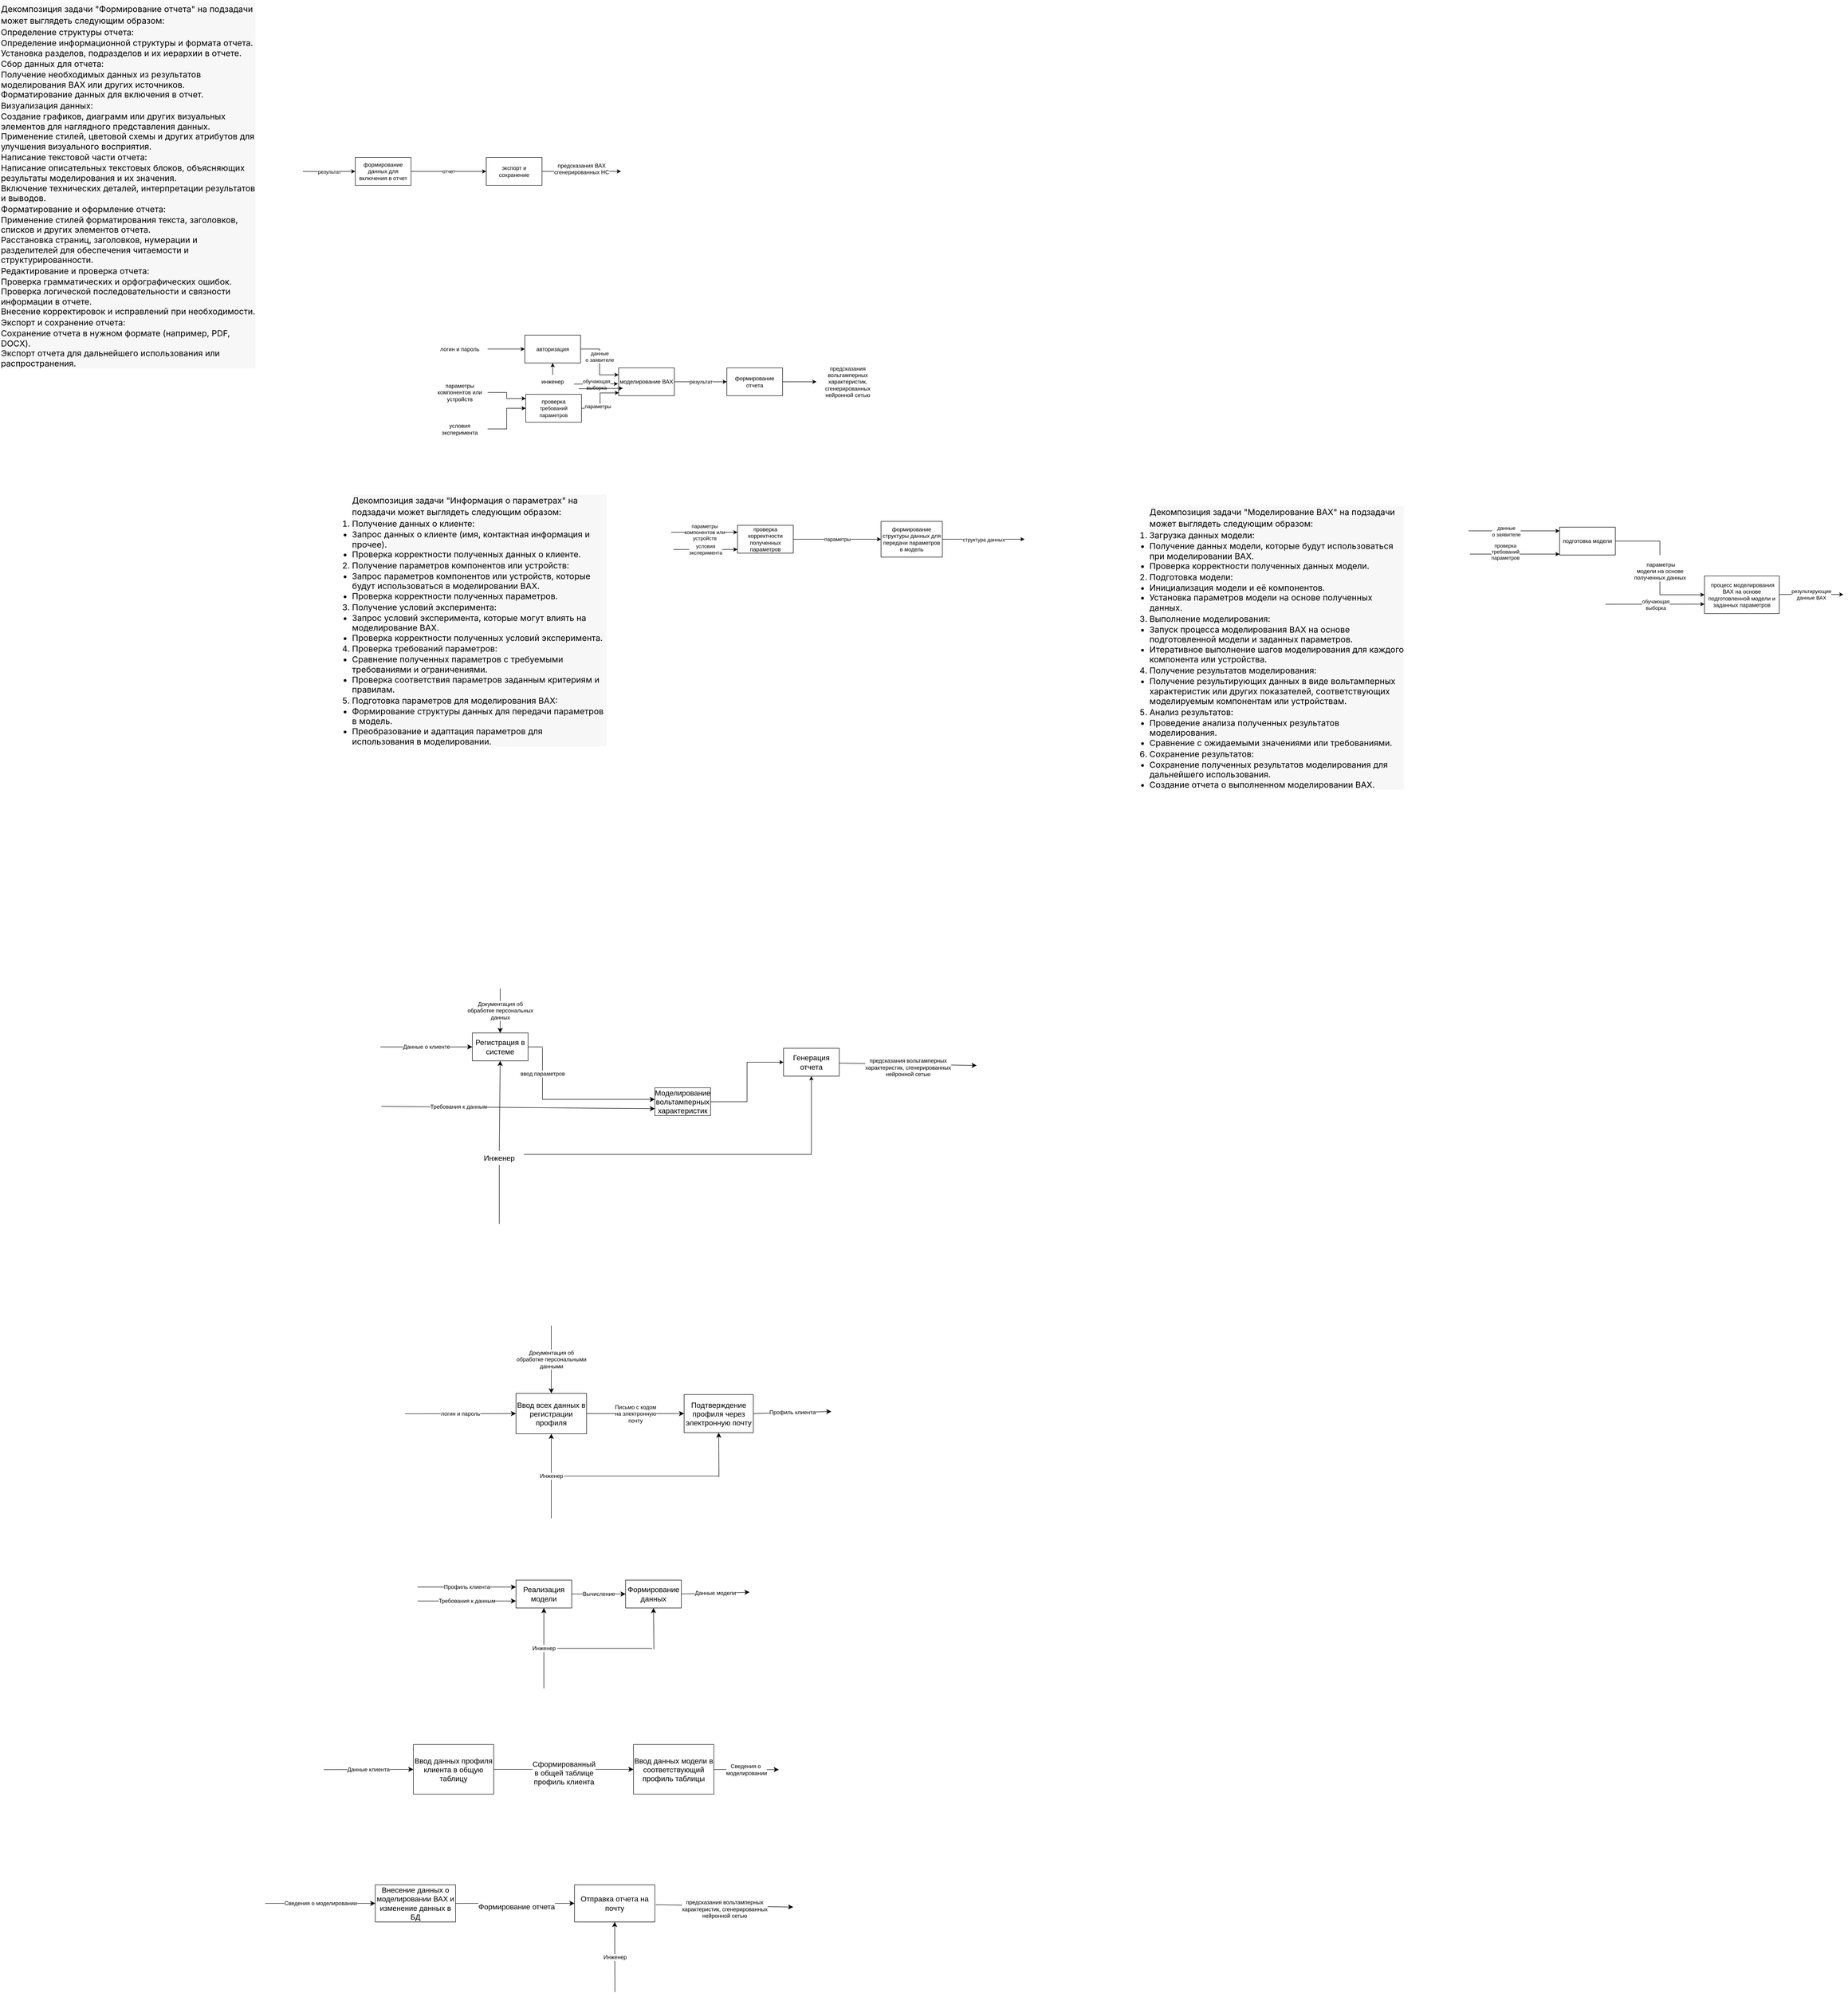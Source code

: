 <mxfile version="22.1.0" type="github">
  <diagram name="Страница — 1" id="vQouEIOPN6PkB7e56rXw">
    <mxGraphModel dx="1688" dy="2824" grid="0" gridSize="10" guides="1" tooltips="1" connect="1" arrows="1" fold="1" page="0" pageScale="1" pageWidth="827" pageHeight="1169" math="0" shadow="0">
      <root>
        <mxCell id="0" />
        <mxCell id="1" parent="0" />
        <mxCell id="YkaTNAlfi6WA_vxyaF2H-2" value="Регистрация в системе" style="rounded=0;whiteSpace=wrap;html=1;fontSize=16;" parent="1" vertex="1">
          <mxGeometry x="204" y="462" width="120" height="60" as="geometry" />
        </mxCell>
        <mxCell id="YeHYiD4mHAdUSC_7zXwf-3" style="edgeStyle=orthogonalEdgeStyle;rounded=0;orthogonalLoop=1;jettySize=auto;html=1;entryX=0;entryY=0.5;entryDx=0;entryDy=0;" parent="1" source="YkaTNAlfi6WA_vxyaF2H-5" target="YkaTNAlfi6WA_vxyaF2H-8" edge="1">
          <mxGeometry relative="1" as="geometry" />
        </mxCell>
        <mxCell id="YkaTNAlfi6WA_vxyaF2H-5" value="Моделирование вольтамперных характеристик" style="rounded=0;whiteSpace=wrap;html=1;fontSize=16;" parent="1" vertex="1">
          <mxGeometry x="597" y="580" width="120" height="60" as="geometry" />
        </mxCell>
        <mxCell id="YkaTNAlfi6WA_vxyaF2H-8" value="Генерация отчета" style="rounded=0;whiteSpace=wrap;html=1;fontSize=16;" parent="1" vertex="1">
          <mxGeometry x="874" y="495" width="120" height="60" as="geometry" />
        </mxCell>
        <mxCell id="YkaTNAlfi6WA_vxyaF2H-9" value="Данные о клиенте" style="endArrow=classic;html=1;rounded=0;fontSize=12;startSize=8;endSize=8;curved=1;entryX=0;entryY=0.5;entryDx=0;entryDy=0;" parent="1" target="YkaTNAlfi6WA_vxyaF2H-2" edge="1">
          <mxGeometry width="50" height="50" relative="1" as="geometry">
            <mxPoint x="6" y="492" as="sourcePoint" />
            <mxPoint x="62" y="462" as="targetPoint" />
          </mxGeometry>
        </mxCell>
        <mxCell id="YkaTNAlfi6WA_vxyaF2H-10" value="Документация об &lt;br&gt;обработке персональных &lt;br&gt;данных" style="endArrow=classic;html=1;rounded=0;fontSize=12;startSize=8;endSize=8;curved=1;entryX=0.5;entryY=0;entryDx=0;entryDy=0;" parent="1" target="YkaTNAlfi6WA_vxyaF2H-2" edge="1">
          <mxGeometry width="50" height="50" relative="1" as="geometry">
            <mxPoint x="264" y="366" as="sourcePoint" />
            <mxPoint x="233" y="372" as="targetPoint" />
          </mxGeometry>
        </mxCell>
        <mxCell id="YkaTNAlfi6WA_vxyaF2H-24" value="" style="endArrow=none;html=1;rounded=0;fontSize=12;startSize=8;endSize=8;curved=1;exitX=1;exitY=0.5;exitDx=0;exitDy=0;" parent="1" source="YkaTNAlfi6WA_vxyaF2H-2" edge="1">
          <mxGeometry width="50" height="50" relative="1" as="geometry">
            <mxPoint x="595" y="666" as="sourcePoint" />
            <mxPoint x="356" y="492" as="targetPoint" />
          </mxGeometry>
        </mxCell>
        <mxCell id="YkaTNAlfi6WA_vxyaF2H-25" value="ввод параметров" style="endArrow=none;html=1;rounded=0;fontSize=12;startSize=8;endSize=8;curved=1;" parent="1" edge="1">
          <mxGeometry width="50" height="50" relative="1" as="geometry">
            <mxPoint x="355" y="494" as="sourcePoint" />
            <mxPoint x="355" y="606" as="targetPoint" />
          </mxGeometry>
        </mxCell>
        <mxCell id="YkaTNAlfi6WA_vxyaF2H-26" value="" style="endArrow=classic;html=1;rounded=0;fontSize=12;startSize=8;endSize=8;curved=1;" parent="1" edge="1">
          <mxGeometry width="50" height="50" relative="1" as="geometry">
            <mxPoint x="356" y="605" as="sourcePoint" />
            <mxPoint x="597" y="605" as="targetPoint" />
          </mxGeometry>
        </mxCell>
        <mxCell id="YkaTNAlfi6WA_vxyaF2H-27" value="Требования к данным" style="endArrow=classic;html=1;rounded=0;fontSize=12;startSize=8;endSize=8;curved=1;entryX=0;entryY=0.75;entryDx=0;entryDy=0;" parent="1" target="YkaTNAlfi6WA_vxyaF2H-5" edge="1">
          <mxGeometry x="-0.433" width="50" height="50" relative="1" as="geometry">
            <mxPoint x="8" y="620" as="sourcePoint" />
            <mxPoint x="391" y="620" as="targetPoint" />
            <mxPoint x="-1" as="offset" />
          </mxGeometry>
        </mxCell>
        <mxCell id="YkaTNAlfi6WA_vxyaF2H-29" style="edgeStyle=none;curved=1;rounded=0;orthogonalLoop=1;jettySize=auto;html=1;exitX=0.5;exitY=0;exitDx=0;exitDy=0;entryX=0.5;entryY=1;entryDx=0;entryDy=0;fontSize=12;startSize=8;endSize=8;" parent="1" source="YkaTNAlfi6WA_vxyaF2H-28" target="YkaTNAlfi6WA_vxyaF2H-2" edge="1">
          <mxGeometry relative="1" as="geometry" />
        </mxCell>
        <mxCell id="YeHYiD4mHAdUSC_7zXwf-4" style="edgeStyle=orthogonalEdgeStyle;rounded=0;orthogonalLoop=1;jettySize=auto;html=1;exitX=1;exitY=0.25;exitDx=0;exitDy=0;entryX=0.5;entryY=1;entryDx=0;entryDy=0;" parent="1" source="YkaTNAlfi6WA_vxyaF2H-28" target="YkaTNAlfi6WA_vxyaF2H-8" edge="1">
          <mxGeometry relative="1" as="geometry" />
        </mxCell>
        <mxCell id="YkaTNAlfi6WA_vxyaF2H-28" value="Инженер" style="text;html=1;strokeColor=none;fillColor=none;align=center;verticalAlign=middle;whiteSpace=wrap;rounded=0;fontSize=16;" parent="1" vertex="1">
          <mxGeometry x="209" y="716" width="106" height="30" as="geometry" />
        </mxCell>
        <mxCell id="YkaTNAlfi6WA_vxyaF2H-33" value="" style="endArrow=none;html=1;rounded=0;fontSize=12;startSize=8;endSize=8;curved=1;entryX=0.5;entryY=1;entryDx=0;entryDy=0;" parent="1" target="YkaTNAlfi6WA_vxyaF2H-28" edge="1">
          <mxGeometry width="50" height="50" relative="1" as="geometry">
            <mxPoint x="262" y="873" as="sourcePoint" />
            <mxPoint x="268" y="796" as="targetPoint" />
          </mxGeometry>
        </mxCell>
        <mxCell id="YkaTNAlfi6WA_vxyaF2H-42" value="&lt;br&gt;&lt;span style=&quot;color: rgb(0, 0, 0); font-family: Helvetica; font-size: 12px; font-style: normal; font-variant-ligatures: normal; font-variant-caps: normal; font-weight: 400; letter-spacing: normal; orphans: 2; text-align: center; text-indent: 0px; text-transform: none; widows: 2; word-spacing: 0px; -webkit-text-stroke-width: 0px; background-color: rgb(251, 251, 251); text-decoration-thickness: initial; text-decoration-style: initial; text-decoration-color: initial; float: none; display: inline !important;&quot;&gt;предсказания вольтамперных &lt;br&gt;характеристик, сгенерированных &lt;br&gt;нейронной сетью&lt;/span&gt;&lt;br&gt;" style="endArrow=classic;html=1;rounded=0;fontSize=12;startSize=8;endSize=8;curved=1;exitX=1;exitY=0.5;exitDx=0;exitDy=0;" parent="1" edge="1">
          <mxGeometry width="50" height="50" relative="1" as="geometry">
            <mxPoint x="994" y="527" as="sourcePoint" />
            <mxPoint x="1290" y="532" as="targetPoint" />
          </mxGeometry>
        </mxCell>
        <mxCell id="YkaTNAlfi6WA_vxyaF2H-49" value="Письмо с кодом &lt;br&gt;на электронную&lt;br&gt;почту" style="edgeStyle=none;curved=1;rounded=0;orthogonalLoop=1;jettySize=auto;html=1;entryX=0;entryY=0.5;entryDx=0;entryDy=0;fontSize=12;startSize=8;endSize=8;" parent="1" source="YkaTNAlfi6WA_vxyaF2H-44" target="YkaTNAlfi6WA_vxyaF2H-48" edge="1">
          <mxGeometry relative="1" as="geometry" />
        </mxCell>
        <mxCell id="YkaTNAlfi6WA_vxyaF2H-44" value="Ввод всех данных в регистрации профиля" style="rounded=0;whiteSpace=wrap;html=1;fontSize=16;" parent="1" vertex="1">
          <mxGeometry x="298" y="1238" width="152" height="87" as="geometry" />
        </mxCell>
        <mxCell id="YkaTNAlfi6WA_vxyaF2H-45" value="логин и пароль" style="endArrow=classic;html=1;rounded=0;fontSize=12;startSize=8;endSize=8;curved=1;entryX=0;entryY=0.5;entryDx=0;entryDy=0;" parent="1" target="YkaTNAlfi6WA_vxyaF2H-44" edge="1">
          <mxGeometry width="50" height="50" relative="1" as="geometry">
            <mxPoint x="59" y="1282" as="sourcePoint" />
            <mxPoint x="126" y="1225" as="targetPoint" />
          </mxGeometry>
        </mxCell>
        <mxCell id="YkaTNAlfi6WA_vxyaF2H-46" value="Документация об &lt;br&gt;обработке персональными &lt;br&gt;данными" style="endArrow=classic;html=1;rounded=0;fontSize=12;startSize=8;endSize=8;curved=1;entryX=0.5;entryY=0;entryDx=0;entryDy=0;" parent="1" target="YkaTNAlfi6WA_vxyaF2H-44" edge="1">
          <mxGeometry width="50" height="50" relative="1" as="geometry">
            <mxPoint x="374" y="1092" as="sourcePoint" />
            <mxPoint x="369" y="1109" as="targetPoint" />
          </mxGeometry>
        </mxCell>
        <mxCell id="YkaTNAlfi6WA_vxyaF2H-47" value="Инженер" style="endArrow=classic;html=1;rounded=0;fontSize=12;startSize=8;endSize=8;curved=1;entryX=0.5;entryY=1;entryDx=0;entryDy=0;" parent="1" target="YkaTNAlfi6WA_vxyaF2H-44" edge="1">
          <mxGeometry width="50" height="50" relative="1" as="geometry">
            <mxPoint x="374" y="1507" as="sourcePoint" />
            <mxPoint x="409" y="1457" as="targetPoint" />
          </mxGeometry>
        </mxCell>
        <mxCell id="YkaTNAlfi6WA_vxyaF2H-48" value="Подтверждение профиля через электронную почту" style="rounded=0;whiteSpace=wrap;html=1;fontSize=16;" parent="1" vertex="1">
          <mxGeometry x="660" y="1240.5" width="149" height="82" as="geometry" />
        </mxCell>
        <mxCell id="YkaTNAlfi6WA_vxyaF2H-50" value="" style="endArrow=none;html=1;rounded=0;fontSize=12;startSize=8;endSize=8;curved=1;" parent="1" edge="1">
          <mxGeometry width="50" height="50" relative="1" as="geometry">
            <mxPoint x="402" y="1416" as="sourcePoint" />
            <mxPoint x="734" y="1416" as="targetPoint" />
          </mxGeometry>
        </mxCell>
        <mxCell id="YkaTNAlfi6WA_vxyaF2H-51" value="" style="endArrow=classic;html=1;rounded=0;fontSize=12;startSize=8;endSize=8;curved=1;entryX=0.5;entryY=1;entryDx=0;entryDy=0;" parent="1" target="YkaTNAlfi6WA_vxyaF2H-48" edge="1">
          <mxGeometry width="50" height="50" relative="1" as="geometry">
            <mxPoint x="735" y="1418" as="sourcePoint" />
            <mxPoint x="833" y="1353" as="targetPoint" />
          </mxGeometry>
        </mxCell>
        <mxCell id="YkaTNAlfi6WA_vxyaF2H-52" value="Профиль клиента" style="endArrow=classic;html=1;rounded=0;fontSize=12;startSize=8;endSize=8;curved=1;exitX=1;exitY=0.5;exitDx=0;exitDy=0;" parent="1" source="YkaTNAlfi6WA_vxyaF2H-48" edge="1">
          <mxGeometry width="50" height="50" relative="1" as="geometry">
            <mxPoint x="894" y="1266" as="sourcePoint" />
            <mxPoint x="977" y="1277" as="targetPoint" />
          </mxGeometry>
        </mxCell>
        <mxCell id="YkaTNAlfi6WA_vxyaF2H-60" value="Вычисление" style="edgeStyle=none;curved=1;rounded=0;orthogonalLoop=1;jettySize=auto;html=1;fontSize=12;startSize=8;endSize=8;" parent="1" source="YkaTNAlfi6WA_vxyaF2H-54" target="YkaTNAlfi6WA_vxyaF2H-59" edge="1">
          <mxGeometry relative="1" as="geometry" />
        </mxCell>
        <mxCell id="YkaTNAlfi6WA_vxyaF2H-54" value="Реализация модели" style="rounded=0;whiteSpace=wrap;html=1;fontSize=16;" parent="1" vertex="1">
          <mxGeometry x="298" y="1640" width="120" height="60" as="geometry" />
        </mxCell>
        <mxCell id="YkaTNAlfi6WA_vxyaF2H-55" value="Профиль клиента" style="endArrow=classic;html=1;rounded=0;fontSize=12;startSize=8;endSize=8;curved=1;entryX=0;entryY=0.25;entryDx=0;entryDy=0;" parent="1" target="YkaTNAlfi6WA_vxyaF2H-54" edge="1">
          <mxGeometry width="50" height="50" relative="1" as="geometry">
            <mxPoint x="86" y="1655" as="sourcePoint" />
            <mxPoint x="145" y="1634" as="targetPoint" />
          </mxGeometry>
        </mxCell>
        <mxCell id="YkaTNAlfi6WA_vxyaF2H-56" value="Требования к данным" style="endArrow=classic;html=1;rounded=0;fontSize=12;startSize=8;endSize=8;curved=1;entryX=0;entryY=0.75;entryDx=0;entryDy=0;" parent="1" target="YkaTNAlfi6WA_vxyaF2H-54" edge="1">
          <mxGeometry width="50" height="50" relative="1" as="geometry">
            <mxPoint x="86" y="1685" as="sourcePoint" />
            <mxPoint x="131" y="1678" as="targetPoint" />
          </mxGeometry>
        </mxCell>
        <mxCell id="YkaTNAlfi6WA_vxyaF2H-57" value="Инженер" style="endArrow=classic;html=1;rounded=0;fontSize=12;startSize=8;endSize=8;curved=1;entryX=0.5;entryY=1;entryDx=0;entryDy=0;" parent="1" target="YkaTNAlfi6WA_vxyaF2H-54" edge="1">
          <mxGeometry width="50" height="50" relative="1" as="geometry">
            <mxPoint x="358" y="1873" as="sourcePoint" />
            <mxPoint x="403" y="1823" as="targetPoint" />
          </mxGeometry>
        </mxCell>
        <mxCell id="YkaTNAlfi6WA_vxyaF2H-59" value="Формирование данных" style="rounded=0;whiteSpace=wrap;html=1;fontSize=16;" parent="1" vertex="1">
          <mxGeometry x="534" y="1640" width="120" height="60" as="geometry" />
        </mxCell>
        <mxCell id="YkaTNAlfi6WA_vxyaF2H-61" value="" style="endArrow=none;html=1;rounded=0;fontSize=12;startSize=8;endSize=8;curved=1;" parent="1" edge="1">
          <mxGeometry width="50" height="50" relative="1" as="geometry">
            <mxPoint x="387" y="1787" as="sourcePoint" />
            <mxPoint x="591" y="1787" as="targetPoint" />
          </mxGeometry>
        </mxCell>
        <mxCell id="YkaTNAlfi6WA_vxyaF2H-62" value="" style="endArrow=classic;html=1;rounded=0;fontSize=12;startSize=8;endSize=8;curved=1;entryX=0.5;entryY=1;entryDx=0;entryDy=0;" parent="1" target="YkaTNAlfi6WA_vxyaF2H-59" edge="1">
          <mxGeometry width="50" height="50" relative="1" as="geometry">
            <mxPoint x="595" y="1789" as="sourcePoint" />
            <mxPoint x="719" y="1694" as="targetPoint" />
          </mxGeometry>
        </mxCell>
        <mxCell id="YkaTNAlfi6WA_vxyaF2H-63" value="Данные модели" style="endArrow=classic;html=1;rounded=0;fontSize=12;startSize=8;endSize=8;curved=1;exitX=1;exitY=0.5;exitDx=0;exitDy=0;" parent="1" source="YkaTNAlfi6WA_vxyaF2H-59" edge="1">
          <mxGeometry width="50" height="50" relative="1" as="geometry">
            <mxPoint x="720" y="1648" as="sourcePoint" />
            <mxPoint x="801" y="1666" as="targetPoint" />
          </mxGeometry>
        </mxCell>
        <mxCell id="YkaTNAlfi6WA_vxyaF2H-74" value="&lt;br&gt;&lt;span style=&quot;color: rgb(0, 0, 0); font-family: Helvetica; font-size: 16px; font-style: normal; font-variant-ligatures: normal; font-variant-caps: normal; font-weight: 400; letter-spacing: normal; orphans: 2; text-align: center; text-indent: 0px; text-transform: none; widows: 2; word-spacing: 0px; -webkit-text-stroke-width: 0px; background-color: rgb(255, 255, 255); text-decoration-thickness: initial; text-decoration-style: initial; text-decoration-color: initial; float: none; display: inline !important;&quot;&gt;Сформированный &lt;br&gt;в общей таблице &lt;br&gt;профиль клиента&lt;/span&gt;&lt;br&gt;" style="edgeStyle=none;curved=1;rounded=0;orthogonalLoop=1;jettySize=auto;html=1;fontSize=12;startSize=8;endSize=8;" parent="1" source="YkaTNAlfi6WA_vxyaF2H-70" target="YkaTNAlfi6WA_vxyaF2H-73" edge="1">
          <mxGeometry relative="1" as="geometry" />
        </mxCell>
        <mxCell id="YkaTNAlfi6WA_vxyaF2H-70" value="Ввод данных профиля клиента в общую таблицу" style="rounded=0;whiteSpace=wrap;html=1;fontSize=16;" parent="1" vertex="1">
          <mxGeometry x="77" y="1994" width="173" height="107" as="geometry" />
        </mxCell>
        <mxCell id="YkaTNAlfi6WA_vxyaF2H-71" value="Данные клиента" style="endArrow=classic;html=1;rounded=0;fontSize=12;startSize=8;endSize=8;curved=1;entryX=0;entryY=0.5;entryDx=0;entryDy=0;" parent="1" target="YkaTNAlfi6WA_vxyaF2H-70" edge="1">
          <mxGeometry width="50" height="50" relative="1" as="geometry">
            <mxPoint x="-116" y="2048" as="sourcePoint" />
            <mxPoint x="-15" y="2018" as="targetPoint" />
          </mxGeometry>
        </mxCell>
        <mxCell id="YkaTNAlfi6WA_vxyaF2H-75" value="Сведения о&amp;nbsp;&lt;br&gt;моделировании" style="edgeStyle=none;curved=1;rounded=0;orthogonalLoop=1;jettySize=auto;html=1;fontSize=12;startSize=8;endSize=8;" parent="1" source="YkaTNAlfi6WA_vxyaF2H-73" edge="1">
          <mxGeometry relative="1" as="geometry">
            <mxPoint x="864" y="2048" as="targetPoint" />
          </mxGeometry>
        </mxCell>
        <mxCell id="YkaTNAlfi6WA_vxyaF2H-73" value="Ввод данных модели в соответствующий профиль таблицы" style="rounded=0;whiteSpace=wrap;html=1;fontSize=16;" parent="1" vertex="1">
          <mxGeometry x="551" y="1994" width="173" height="107" as="geometry" />
        </mxCell>
        <mxCell id="YkaTNAlfi6WA_vxyaF2H-80" value="" style="edgeStyle=none;curved=1;rounded=0;orthogonalLoop=1;jettySize=auto;html=1;fontSize=12;startSize=8;endSize=8;" parent="1" source="YkaTNAlfi6WA_vxyaF2H-77" target="YkaTNAlfi6WA_vxyaF2H-79" edge="1">
          <mxGeometry relative="1" as="geometry" />
        </mxCell>
        <mxCell id="YkaTNAlfi6WA_vxyaF2H-81" value="Формирование отчета" style="edgeLabel;html=1;align=center;verticalAlign=middle;resizable=0;points=[];fontSize=16;" parent="YkaTNAlfi6WA_vxyaF2H-80" vertex="1" connectable="0">
          <mxGeometry x="-0.231" y="-7" relative="1" as="geometry">
            <mxPoint x="32" as="offset" />
          </mxGeometry>
        </mxCell>
        <mxCell id="YkaTNAlfi6WA_vxyaF2H-77" value="Внесение данных о моделировании ВАХ и изменение данных в БД" style="rounded=0;whiteSpace=wrap;html=1;fontSize=16;" parent="1" vertex="1">
          <mxGeometry x="-5" y="2296" width="173" height="80" as="geometry" />
        </mxCell>
        <mxCell id="YkaTNAlfi6WA_vxyaF2H-78" value="Сведения о моделировании" style="endArrow=classic;html=1;rounded=0;fontSize=12;startSize=8;endSize=8;curved=1;entryX=0;entryY=0.5;entryDx=0;entryDy=0;" parent="1" target="YkaTNAlfi6WA_vxyaF2H-77" edge="1">
          <mxGeometry width="50" height="50" relative="1" as="geometry">
            <mxPoint x="-242" y="2336" as="sourcePoint" />
            <mxPoint x="-114" y="2327" as="targetPoint" />
          </mxGeometry>
        </mxCell>
        <mxCell id="YkaTNAlfi6WA_vxyaF2H-79" value="Отправка отчета на почту" style="rounded=0;whiteSpace=wrap;html=1;fontSize=16;" parent="1" vertex="1">
          <mxGeometry x="424" y="2296" width="173" height="80" as="geometry" />
        </mxCell>
        <mxCell id="YkaTNAlfi6WA_vxyaF2H-82" value="Инженер" style="endArrow=classic;html=1;rounded=0;fontSize=12;startSize=8;endSize=8;curved=1;entryX=0.5;entryY=1;entryDx=0;entryDy=0;" parent="1" target="YkaTNAlfi6WA_vxyaF2H-79" edge="1">
          <mxGeometry width="50" height="50" relative="1" as="geometry">
            <mxPoint x="511" y="2527" as="sourcePoint" />
            <mxPoint x="537" y="2464" as="targetPoint" />
          </mxGeometry>
        </mxCell>
        <mxCell id="YkaTNAlfi6WA_vxyaF2H-84" value="&lt;br&gt;&lt;span style=&quot;color: rgb(0, 0, 0); font-family: Helvetica; font-size: 12px; font-style: normal; font-variant-ligatures: normal; font-variant-caps: normal; font-weight: 400; letter-spacing: normal; orphans: 2; text-align: center; text-indent: 0px; text-transform: none; widows: 2; word-spacing: 0px; -webkit-text-stroke-width: 0px; background-color: rgb(251, 251, 251); text-decoration-thickness: initial; text-decoration-style: initial; text-decoration-color: initial; float: none; display: inline !important;&quot;&gt;предсказания вольтамперных &lt;br&gt;характеристик, сгенерированных &lt;br&gt;нейронной сетью&lt;/span&gt;&lt;br&gt;" style="endArrow=classic;html=1;rounded=0;fontSize=12;startSize=8;endSize=8;curved=1;exitX=1;exitY=0.5;exitDx=0;exitDy=0;" parent="1" edge="1">
          <mxGeometry width="50" height="50" relative="1" as="geometry">
            <mxPoint x="599" y="2339" as="sourcePoint" />
            <mxPoint x="895" y="2344" as="targetPoint" />
          </mxGeometry>
        </mxCell>
        <mxCell id="YeHYiD4mHAdUSC_7zXwf-24" value="" style="edgeStyle=orthogonalEdgeStyle;rounded=0;orthogonalLoop=1;jettySize=auto;html=1;" parent="1" source="YeHYiD4mHAdUSC_7zXwf-10" target="YeHYiD4mHAdUSC_7zXwf-23" edge="1">
          <mxGeometry relative="1" as="geometry">
            <Array as="points">
              <mxPoint x="278" y="-917" />
              <mxPoint x="278" y="-904" />
            </Array>
          </mxGeometry>
        </mxCell>
        <mxCell id="YeHYiD4mHAdUSC_7zXwf-10" value="параметры компонентов или устройств" style="text;html=1;strokeColor=none;fillColor=none;align=center;verticalAlign=middle;whiteSpace=wrap;rounded=0;" parent="1" vertex="1">
          <mxGeometry x="117" y="-943.5" width="120" height="53" as="geometry" />
        </mxCell>
        <mxCell id="YeHYiD4mHAdUSC_7zXwf-11" value="" style="endArrow=classic;html=1;rounded=0;exitX=1;exitY=0.5;exitDx=0;exitDy=0;" parent="1" source="YeHYiD4mHAdUSC_7zXwf-20" target="YeHYiD4mHAdUSC_7zXwf-12" edge="1">
          <mxGeometry width="50" height="50" relative="1" as="geometry">
            <mxPoint x="809" y="-1007" as="sourcePoint" />
            <mxPoint x="889" y="-1008" as="targetPoint" />
          </mxGeometry>
        </mxCell>
        <mxCell id="YeHYiD4mHAdUSC_7zXwf-12" value="предсказания вольтамперных характеристик, сгенерированных нейронной сетью" style="text;html=1;strokeColor=none;fillColor=none;align=center;verticalAlign=middle;whiteSpace=wrap;rounded=0;" parent="1" vertex="1">
          <mxGeometry x="945" y="-955" width="135" height="30" as="geometry" />
        </mxCell>
        <mxCell id="YeHYiD4mHAdUSC_7zXwf-27" style="edgeStyle=orthogonalEdgeStyle;rounded=0;orthogonalLoop=1;jettySize=auto;html=1;entryX=0;entryY=0.5;entryDx=0;entryDy=0;" parent="1" source="YeHYiD4mHAdUSC_7zXwf-17" target="YeHYiD4mHAdUSC_7zXwf-23" edge="1">
          <mxGeometry relative="1" as="geometry" />
        </mxCell>
        <mxCell id="YeHYiD4mHAdUSC_7zXwf-17" value="условия эксперимента" style="text;html=1;strokeColor=none;fillColor=none;align=center;verticalAlign=middle;whiteSpace=wrap;rounded=0;" parent="1" vertex="1">
          <mxGeometry x="117" y="-865" width="120" height="53" as="geometry" />
        </mxCell>
        <mxCell id="YeHYiD4mHAdUSC_7zXwf-22" value="" style="edgeStyle=orthogonalEdgeStyle;rounded=0;orthogonalLoop=1;jettySize=auto;html=1;" parent="1" source="YeHYiD4mHAdUSC_7zXwf-19" target="YeHYiD4mHAdUSC_7zXwf-21" edge="1">
          <mxGeometry relative="1" as="geometry" />
        </mxCell>
        <mxCell id="YeHYiD4mHAdUSC_7zXwf-19" value="логин и пароль" style="text;html=1;strokeColor=none;fillColor=none;align=center;verticalAlign=middle;whiteSpace=wrap;rounded=0;" parent="1" vertex="1">
          <mxGeometry x="117" y="-1037" width="120" height="53" as="geometry" />
        </mxCell>
        <mxCell id="YeHYiD4mHAdUSC_7zXwf-20" value="формирование отчета" style="rounded=0;whiteSpace=wrap;html=1;" parent="1" vertex="1">
          <mxGeometry x="752" y="-970" width="120" height="60" as="geometry" />
        </mxCell>
        <mxCell id="YeHYiD4mHAdUSC_7zXwf-30" style="edgeStyle=orthogonalEdgeStyle;rounded=0;orthogonalLoop=1;jettySize=auto;html=1;exitX=1;exitY=0.5;exitDx=0;exitDy=0;entryX=0;entryY=0.25;entryDx=0;entryDy=0;" parent="1" source="YeHYiD4mHAdUSC_7zXwf-21" target="YeHYiD4mHAdUSC_7zXwf-28" edge="1">
          <mxGeometry relative="1" as="geometry" />
        </mxCell>
        <mxCell id="YeHYiD4mHAdUSC_7zXwf-34" value="данные &lt;br&gt;о заявителе" style="edgeLabel;html=1;align=center;verticalAlign=middle;resizable=0;points=[];" parent="YeHYiD4mHAdUSC_7zXwf-30" vertex="1" connectable="0">
          <mxGeometry x="-0.177" relative="1" as="geometry">
            <mxPoint y="1" as="offset" />
          </mxGeometry>
        </mxCell>
        <mxCell id="YeHYiD4mHAdUSC_7zXwf-21" value="авторизация" style="whiteSpace=wrap;html=1;" parent="1" vertex="1">
          <mxGeometry x="317" y="-1040.5" width="120" height="60" as="geometry" />
        </mxCell>
        <mxCell id="YeHYiD4mHAdUSC_7zXwf-32" style="edgeStyle=orthogonalEdgeStyle;rounded=0;orthogonalLoop=1;jettySize=auto;html=1;exitX=1;exitY=0.5;exitDx=0;exitDy=0;entryX=0.006;entryY=0.894;entryDx=0;entryDy=0;entryPerimeter=0;" parent="1" source="YeHYiD4mHAdUSC_7zXwf-23" target="YeHYiD4mHAdUSC_7zXwf-28" edge="1">
          <mxGeometry relative="1" as="geometry">
            <mxPoint x="508" y="-897" as="targetPoint" />
            <Array as="points">
              <mxPoint x="479" y="-883" />
              <mxPoint x="479" y="-916" />
              <mxPoint x="508" y="-916" />
            </Array>
          </mxGeometry>
        </mxCell>
        <mxCell id="YeHYiD4mHAdUSC_7zXwf-35" value="параметры" style="edgeLabel;html=1;align=center;verticalAlign=middle;resizable=0;points=[];" parent="YeHYiD4mHAdUSC_7zXwf-32" vertex="1" connectable="0">
          <mxGeometry x="-0.216" y="5" relative="1" as="geometry">
            <mxPoint as="offset" />
          </mxGeometry>
        </mxCell>
        <mxCell id="YeHYiD4mHAdUSC_7zXwf-23" value="проверка&lt;br style=&quot;border-color: var(--border-color); font-size: 11px;&quot;&gt;&lt;span style=&quot;font-size: 11px;&quot;&gt;требований&lt;/span&gt;&lt;br style=&quot;border-color: var(--border-color); font-size: 11px;&quot;&gt;&lt;span style=&quot;font-size: 11px;&quot;&gt;параметров&lt;/span&gt;" style="whiteSpace=wrap;html=1;" parent="1" vertex="1">
          <mxGeometry x="319" y="-913" width="120" height="60" as="geometry" />
        </mxCell>
        <mxCell id="YeHYiD4mHAdUSC_7zXwf-29" value="результат" style="edgeStyle=orthogonalEdgeStyle;rounded=0;orthogonalLoop=1;jettySize=auto;html=1;entryX=0;entryY=0.5;entryDx=0;entryDy=0;" parent="1" source="YeHYiD4mHAdUSC_7zXwf-28" target="YeHYiD4mHAdUSC_7zXwf-20" edge="1">
          <mxGeometry relative="1" as="geometry" />
        </mxCell>
        <mxCell id="YeHYiD4mHAdUSC_7zXwf-28" value="моделирование ВАХ" style="rounded=0;whiteSpace=wrap;html=1;" parent="1" vertex="1">
          <mxGeometry x="519" y="-970" width="120" height="60" as="geometry" />
        </mxCell>
        <mxCell id="YeHYiD4mHAdUSC_7zXwf-40" style="edgeStyle=orthogonalEdgeStyle;rounded=0;orthogonalLoop=1;jettySize=auto;html=1;entryX=0.5;entryY=1;entryDx=0;entryDy=0;" parent="1" source="YeHYiD4mHAdUSC_7zXwf-39" target="YeHYiD4mHAdUSC_7zXwf-21" edge="1">
          <mxGeometry relative="1" as="geometry" />
        </mxCell>
        <mxCell id="YeHYiD4mHAdUSC_7zXwf-39" value="инженер" style="text;html=1;strokeColor=none;fillColor=none;align=center;verticalAlign=middle;whiteSpace=wrap;rounded=0;" parent="1" vertex="1">
          <mxGeometry x="347" y="-955" width="60" height="30" as="geometry" />
        </mxCell>
        <mxCell id="YeHYiD4mHAdUSC_7zXwf-41" value="&lt;p style=&quot;padding: 0px; margin: 0px; line-height: calc(1em + 0.438rem); color: rgb(0, 0, 0); font-family: -apple-system, system-ui, BlinkMacSystemFont, &amp;quot;Segoe UI&amp;quot;, Roboto, Oxygen-Sans, Ubuntu, Cantarell, &amp;quot;Helvetica Neue&amp;quot;, sans-serif; font-size: 18px; font-style: normal; font-variant-ligatures: normal; font-variant-caps: normal; font-weight: 400; letter-spacing: normal; orphans: 2; text-align: start; text-indent: 0px; text-transform: none; widows: 2; word-spacing: 0px; -webkit-text-stroke-width: 0px; background-color: rgb(247, 247, 247); text-decoration-thickness: initial; text-decoration-style: initial; text-decoration-color: initial;&quot;&gt;Декомпозиция задачи &quot;Информация о параметрах&quot; на подзадачи может выглядеть следующим образом:&lt;/p&gt;&lt;ol style=&quot;list-style: decimal; padding: 0 0 0 var(--pdl-spacing-3xl); margin: 0 0 var(--pdl-spacing-xl) 0; color: rgb(0, 0, 0); font-family: -apple-system, system-ui, BlinkMacSystemFont, &amp;quot;Segoe UI&amp;quot;, Roboto, Oxygen-Sans, Ubuntu, Cantarell, &amp;quot;Helvetica Neue&amp;quot;, sans-serif; font-size: 18px; font-style: normal; font-variant-ligatures: normal; font-variant-caps: normal; font-weight: 400; letter-spacing: normal; orphans: 2; text-align: start; text-indent: 0px; text-transform: none; widows: 2; word-spacing: 0px; -webkit-text-stroke-width: 0px; background-color: rgb(247, 247, 247); text-decoration-thickness: initial; text-decoration-style: initial; text-decoration-color: initial;&quot;&gt;&lt;li style=&quot;padding: 0px; margin: 0px;&quot;&gt;&lt;p style=&quot;padding: 0px; margin-top: 0px; margin-right: 0px; margin-bottom: var(--pdl-spacing-sm); margin-left: 0px; line-height: calc(1em + 0.438rem);&quot;&gt;Получение данных о клиенте:&lt;/p&gt;&lt;ul style=&quot;list-style: disc; padding: 0 0 0 var(--pdl-spacing-3xl); margin: 0 0 var(--pdl-spacing-xl) 0;&quot;&gt;&lt;li style=&quot;padding: 0px; margin: 0px;&quot;&gt;Запрос данных о клиенте (имя, контактная информация и прочее).&lt;/li&gt;&lt;li style=&quot;padding: 0px; margin: 0px;&quot;&gt;Проверка корректности полученных данных о клиенте.&lt;/li&gt;&lt;/ul&gt;&lt;/li&gt;&lt;li style=&quot;padding: 0px; margin: 0px;&quot;&gt;&lt;p style=&quot;padding: 0px; margin-top: 0px; margin-right: 0px; margin-bottom: var(--pdl-spacing-sm); margin-left: 0px; line-height: calc(1em + 0.438rem);&quot;&gt;Получение параметров компонентов или устройств:&lt;/p&gt;&lt;ul style=&quot;list-style: disc; padding: 0 0 0 var(--pdl-spacing-3xl); margin: 0 0 var(--pdl-spacing-xl) 0;&quot;&gt;&lt;li style=&quot;padding: 0px; margin: 0px;&quot;&gt;Запрос параметров компонентов или устройств, которые будут использоваться в моделировании ВАХ.&lt;/li&gt;&lt;li style=&quot;padding: 0px; margin: 0px;&quot;&gt;Проверка корректности полученных параметров.&lt;/li&gt;&lt;/ul&gt;&lt;/li&gt;&lt;li style=&quot;padding: 0px; margin: 0px;&quot;&gt;&lt;p style=&quot;padding: 0px; margin-top: 0px; margin-right: 0px; margin-bottom: var(--pdl-spacing-sm); margin-left: 0px; line-height: calc(1em + 0.438rem);&quot;&gt;Получение условий эксперимента:&lt;/p&gt;&lt;ul style=&quot;list-style: disc; padding: 0 0 0 var(--pdl-spacing-3xl); margin: 0 0 var(--pdl-spacing-xl) 0;&quot;&gt;&lt;li style=&quot;padding: 0px; margin: 0px;&quot;&gt;Запрос условий эксперимента, которые могут влиять на моделирование ВАХ.&lt;/li&gt;&lt;li style=&quot;padding: 0px; margin: 0px;&quot;&gt;Проверка корректности полученных условий эксперимента.&lt;/li&gt;&lt;/ul&gt;&lt;/li&gt;&lt;li style=&quot;padding: 0px; margin: 0px;&quot;&gt;&lt;p style=&quot;padding: 0px; margin-top: 0px; margin-right: 0px; margin-bottom: var(--pdl-spacing-sm); margin-left: 0px; line-height: calc(1em + 0.438rem);&quot;&gt;Проверка требований параметров:&lt;/p&gt;&lt;ul style=&quot;list-style: disc; padding: 0 0 0 var(--pdl-spacing-3xl); margin: 0 0 var(--pdl-spacing-xl) 0;&quot;&gt;&lt;li style=&quot;padding: 0px; margin: 0px;&quot;&gt;Сравнение полученных параметров с требуемыми требованиями и ограничениями.&lt;/li&gt;&lt;li style=&quot;padding: 0px; margin: 0px;&quot;&gt;Проверка соответствия параметров заданным критериям и правилам.&lt;/li&gt;&lt;/ul&gt;&lt;/li&gt;&lt;li style=&quot;padding: 0px; margin: 0px;&quot;&gt;&lt;p style=&quot;padding: 0px; margin-top: 0px; margin-right: 0px; margin-bottom: var(--pdl-spacing-sm); margin-left: 0px; line-height: calc(1em + 0.438rem);&quot;&gt;Подготовка параметров для моделирования ВАХ:&lt;/p&gt;&lt;ul style=&quot;list-style: disc; padding: 0 0 0 var(--pdl-spacing-3xl); margin: 0 0 var(--pdl-spacing-xl) 0;&quot;&gt;&lt;li style=&quot;padding: 0px; margin: 0px;&quot;&gt;Формирование структуры данных для передачи параметров в модель.&lt;/li&gt;&lt;li style=&quot;padding: 0px; margin: 0px;&quot;&gt;Преобразование и адаптация параметров для использования в моделировании.&lt;/li&gt;&lt;/ul&gt;&lt;/li&gt;&lt;/ol&gt;" style="text;whiteSpace=wrap;html=1;" parent="1" vertex="1">
          <mxGeometry x="-57.003" y="-703.997" width="550" height="564" as="geometry" />
        </mxCell>
        <mxCell id="YeHYiD4mHAdUSC_7zXwf-45" value="параметры" style="edgeStyle=orthogonalEdgeStyle;rounded=0;orthogonalLoop=1;jettySize=auto;html=1;exitX=1;exitY=0.5;exitDx=0;exitDy=0;" parent="1" source="YeHYiD4mHAdUSC_7zXwf-42" target="YeHYiD4mHAdUSC_7zXwf-47" edge="1">
          <mxGeometry relative="1" as="geometry">
            <mxPoint x="992.704" y="-602" as="targetPoint" />
          </mxGeometry>
        </mxCell>
        <mxCell id="YeHYiD4mHAdUSC_7zXwf-42" value="проверка корректности полученных параметров" style="rounded=0;whiteSpace=wrap;html=1;" parent="1" vertex="1">
          <mxGeometry x="775" y="-631" width="120" height="60" as="geometry" />
        </mxCell>
        <mxCell id="YeHYiD4mHAdUSC_7zXwf-43" value="параметры&lt;br&gt;компонентов или&lt;br&gt;устройств" style="endArrow=classic;html=1;rounded=0;entryX=0;entryY=0.25;entryDx=0;entryDy=0;" parent="1" target="YeHYiD4mHAdUSC_7zXwf-42" edge="1">
          <mxGeometry width="50" height="50" relative="1" as="geometry">
            <mxPoint x="632" y="-616" as="sourcePoint" />
            <mxPoint x="667" y="-621" as="targetPoint" />
          </mxGeometry>
        </mxCell>
        <mxCell id="YeHYiD4mHAdUSC_7zXwf-44" value="условия&lt;br&gt;эксперимента" style="endArrow=classic;html=1;rounded=0;entryX=0;entryY=0.75;entryDx=0;entryDy=0;" parent="1" edge="1">
          <mxGeometry width="50" height="50" relative="1" as="geometry">
            <mxPoint x="637" y="-579" as="sourcePoint" />
            <mxPoint x="775" y="-579" as="targetPoint" />
          </mxGeometry>
        </mxCell>
        <mxCell id="YeHYiD4mHAdUSC_7zXwf-48" value="структура данных" style="edgeStyle=orthogonalEdgeStyle;rounded=0;orthogonalLoop=1;jettySize=auto;html=1;" parent="1" source="YeHYiD4mHAdUSC_7zXwf-47" edge="1">
          <mxGeometry relative="1" as="geometry">
            <mxPoint x="1393" y="-601" as="targetPoint" />
          </mxGeometry>
        </mxCell>
        <mxCell id="YeHYiD4mHAdUSC_7zXwf-47" value="формирование структуры данных для передачи параметров в модель" style="rounded=0;whiteSpace=wrap;html=1;" parent="1" vertex="1">
          <mxGeometry x="1084" y="-639.5" width="132" height="77" as="geometry" />
        </mxCell>
        <mxCell id="YeHYiD4mHAdUSC_7zXwf-49" value="&lt;p style=&quot;padding: 0px; margin: 0px; line-height: calc(1em + 0.438rem); color: rgb(0, 0, 0); font-family: -apple-system, system-ui, BlinkMacSystemFont, &amp;quot;Segoe UI&amp;quot;, Roboto, Oxygen-Sans, Ubuntu, Cantarell, &amp;quot;Helvetica Neue&amp;quot;, sans-serif; font-size: 18px; font-style: normal; font-variant-ligatures: normal; font-variant-caps: normal; font-weight: 400; letter-spacing: normal; orphans: 2; text-align: start; text-indent: 0px; text-transform: none; widows: 2; word-spacing: 0px; -webkit-text-stroke-width: 0px; background-color: rgb(247, 247, 247); text-decoration-thickness: initial; text-decoration-style: initial; text-decoration-color: initial;&quot;&gt;Декомпозиция задачи &quot;Моделирование ВАХ&quot; на подзадачи может выглядеть следующим образом:&lt;/p&gt;&lt;ol style=&quot;list-style: decimal; padding: 0 0 0 var(--pdl-spacing-3xl); margin: 0 0 var(--pdl-spacing-xl) 0; color: rgb(0, 0, 0); font-family: -apple-system, system-ui, BlinkMacSystemFont, &amp;quot;Segoe UI&amp;quot;, Roboto, Oxygen-Sans, Ubuntu, Cantarell, &amp;quot;Helvetica Neue&amp;quot;, sans-serif; font-size: 18px; font-style: normal; font-variant-ligatures: normal; font-variant-caps: normal; font-weight: 400; letter-spacing: normal; orphans: 2; text-align: start; text-indent: 0px; text-transform: none; widows: 2; word-spacing: 0px; -webkit-text-stroke-width: 0px; background-color: rgb(247, 247, 247); text-decoration-thickness: initial; text-decoration-style: initial; text-decoration-color: initial;&quot;&gt;&lt;li style=&quot;padding: 0px; margin: 0px;&quot;&gt;&lt;p style=&quot;padding: 0px; margin-top: 0px; margin-right: 0px; margin-bottom: var(--pdl-spacing-sm); margin-left: 0px; line-height: calc(1em + 0.438rem);&quot;&gt;Загрузка данных модели:&lt;/p&gt;&lt;ul style=&quot;list-style: disc; padding: 0 0 0 var(--pdl-spacing-3xl); margin: 0 0 var(--pdl-spacing-xl) 0;&quot;&gt;&lt;li style=&quot;padding: 0px; margin: 0px;&quot;&gt;Получение данных модели, которые будут использоваться при моделировании ВАХ.&lt;/li&gt;&lt;li style=&quot;padding: 0px; margin: 0px;&quot;&gt;Проверка корректности полученных данных модели.&lt;/li&gt;&lt;/ul&gt;&lt;/li&gt;&lt;li style=&quot;padding: 0px; margin: 0px;&quot;&gt;&lt;p style=&quot;padding: 0px; margin-top: 0px; margin-right: 0px; margin-bottom: var(--pdl-spacing-sm); margin-left: 0px; line-height: calc(1em + 0.438rem);&quot;&gt;Подготовка модели:&lt;/p&gt;&lt;ul style=&quot;list-style: disc; padding: 0 0 0 var(--pdl-spacing-3xl); margin: 0 0 var(--pdl-spacing-xl) 0;&quot;&gt;&lt;li style=&quot;padding: 0px; margin: 0px;&quot;&gt;Инициализация модели и её компонентов.&lt;/li&gt;&lt;li style=&quot;padding: 0px; margin: 0px;&quot;&gt;Установка параметров модели на основе полученных данных.&lt;/li&gt;&lt;/ul&gt;&lt;/li&gt;&lt;li style=&quot;padding: 0px; margin: 0px;&quot;&gt;&lt;p style=&quot;padding: 0px; margin-top: 0px; margin-right: 0px; margin-bottom: var(--pdl-spacing-sm); margin-left: 0px; line-height: calc(1em + 0.438rem);&quot;&gt;Выполнение моделирования:&lt;/p&gt;&lt;ul style=&quot;list-style: disc; padding: 0 0 0 var(--pdl-spacing-3xl); margin: 0 0 var(--pdl-spacing-xl) 0;&quot;&gt;&lt;li style=&quot;padding: 0px; margin: 0px;&quot;&gt;Запуск процесса моделирования ВАХ на основе подготовленной модели и заданных параметров.&lt;/li&gt;&lt;li style=&quot;padding: 0px; margin: 0px;&quot;&gt;Итеративное выполнение шагов моделирования для каждого компонента или устройства.&lt;/li&gt;&lt;/ul&gt;&lt;/li&gt;&lt;li style=&quot;padding: 0px; margin: 0px;&quot;&gt;&lt;p style=&quot;padding: 0px; margin-top: 0px; margin-right: 0px; margin-bottom: var(--pdl-spacing-sm); margin-left: 0px; line-height: calc(1em + 0.438rem);&quot;&gt;Получение результатов моделирования:&lt;/p&gt;&lt;ul style=&quot;list-style: disc; padding: 0 0 0 var(--pdl-spacing-3xl); margin: 0 0 var(--pdl-spacing-xl) 0;&quot;&gt;&lt;li style=&quot;padding: 0px; margin: 0px;&quot;&gt;Получение результирующих данных в виде вольтамперных характеристик или других показателей, соответствующих моделируемым компонентам или устройствам.&lt;/li&gt;&lt;/ul&gt;&lt;/li&gt;&lt;li style=&quot;padding: 0px; margin: 0px;&quot;&gt;&lt;p style=&quot;padding: 0px; margin-top: 0px; margin-right: 0px; margin-bottom: var(--pdl-spacing-sm); margin-left: 0px; line-height: calc(1em + 0.438rem);&quot;&gt;Анализ результатов:&lt;/p&gt;&lt;ul style=&quot;list-style: disc; padding: 0 0 0 var(--pdl-spacing-3xl); margin: 0 0 var(--pdl-spacing-xl) 0;&quot;&gt;&lt;li style=&quot;padding: 0px; margin: 0px;&quot;&gt;Проведение анализа полученных результатов моделирования.&lt;/li&gt;&lt;li style=&quot;padding: 0px; margin: 0px;&quot;&gt;Сравнение с ожидаемыми значениями или требованиями.&lt;/li&gt;&lt;/ul&gt;&lt;/li&gt;&lt;li style=&quot;padding: 0px; margin: 0px;&quot;&gt;&lt;p style=&quot;padding: 0px; margin-top: 0px; margin-right: 0px; margin-bottom: var(--pdl-spacing-sm); margin-left: 0px; line-height: calc(1em + 0.438rem);&quot;&gt;Сохранение результатов:&lt;/p&gt;&lt;ul style=&quot;list-style: disc; padding: 0 0 0 var(--pdl-spacing-3xl); margin: 0 0 var(--pdl-spacing-xl) 0;&quot;&gt;&lt;li style=&quot;padding: 0px; margin: 0px;&quot;&gt;Сохранение полученных результатов моделирования для дальнейшего использования.&lt;/li&gt;&lt;li style=&quot;padding: 0px; margin: 0px;&quot;&gt;Создание отчета о выполненном моделировании ВАХ.&lt;/li&gt;&lt;/ul&gt;&lt;/li&gt;&lt;/ol&gt;" style="text;whiteSpace=wrap;html=1;" parent="1" vertex="1">
          <mxGeometry x="1659.999" y="-679.002" width="550" height="611" as="geometry" />
        </mxCell>
        <mxCell id="YeHYiD4mHAdUSC_7zXwf-58" value="&lt;br&gt;&lt;span style=&quot;color: rgb(0, 0, 0); font-family: Helvetica; font-size: 12px; font-style: normal; font-variant-ligatures: normal; font-variant-caps: normal; font-weight: 400; letter-spacing: normal; orphans: 2; text-align: center; text-indent: 0px; text-transform: none; widows: 2; word-spacing: 0px; -webkit-text-stroke-width: 0px; background-color: rgb(255, 255, 255); text-decoration-thickness: initial; text-decoration-style: initial; text-decoration-color: initial; float: none; display: inline !important;&quot;&gt;&amp;nbsp;параметры&lt;br&gt;модели на основе &lt;br&gt;полученных данных&lt;/span&gt;" style="edgeStyle=orthogonalEdgeStyle;rounded=0;orthogonalLoop=1;jettySize=auto;html=1;entryX=0;entryY=0.5;entryDx=0;entryDy=0;" parent="1" source="YeHYiD4mHAdUSC_7zXwf-50" target="YeHYiD4mHAdUSC_7zXwf-57" edge="1">
          <mxGeometry relative="1" as="geometry" />
        </mxCell>
        <mxCell id="YeHYiD4mHAdUSC_7zXwf-50" value="подготовка модели" style="rounded=0;whiteSpace=wrap;html=1;" parent="1" vertex="1">
          <mxGeometry x="2545" y="-627" width="120" height="60" as="geometry" />
        </mxCell>
        <mxCell id="YeHYiD4mHAdUSC_7zXwf-51" style="edgeStyle=orthogonalEdgeStyle;rounded=0;orthogonalLoop=1;jettySize=auto;html=1;entryX=0;entryY=0.25;entryDx=0;entryDy=0;" parent="1" edge="1">
          <mxGeometry relative="1" as="geometry">
            <mxPoint x="2349" y="-619" as="sourcePoint" />
            <mxPoint x="2545" y="-619" as="targetPoint" />
          </mxGeometry>
        </mxCell>
        <mxCell id="YeHYiD4mHAdUSC_7zXwf-52" value="данные &lt;br&gt;о заявителе" style="edgeLabel;html=1;align=center;verticalAlign=middle;resizable=0;points=[];" parent="YeHYiD4mHAdUSC_7zXwf-51" vertex="1" connectable="0">
          <mxGeometry x="-0.177" relative="1" as="geometry">
            <mxPoint y="1" as="offset" />
          </mxGeometry>
        </mxCell>
        <mxCell id="YeHYiD4mHAdUSC_7zXwf-53" style="edgeStyle=orthogonalEdgeStyle;rounded=0;orthogonalLoop=1;jettySize=auto;html=1;entryX=0;entryY=0.75;entryDx=0;entryDy=0;" parent="1" edge="1">
          <mxGeometry relative="1" as="geometry">
            <mxPoint x="2352" y="-569" as="sourcePoint" />
            <mxPoint x="2545" y="-569" as="targetPoint" />
          </mxGeometry>
        </mxCell>
        <mxCell id="YeHYiD4mHAdUSC_7zXwf-54" value="проверка &lt;br&gt;требований &lt;br&gt;параметров" style="edgeLabel;html=1;align=center;verticalAlign=middle;resizable=0;points=[];" parent="YeHYiD4mHAdUSC_7zXwf-53" vertex="1" connectable="0">
          <mxGeometry x="-0.216" y="5" relative="1" as="geometry">
            <mxPoint as="offset" />
          </mxGeometry>
        </mxCell>
        <mxCell id="YeHYiD4mHAdUSC_7zXwf-57" value="&amp;nbsp;процесс моделирования ВАХ на основе подготовленной модели и заданных параметров" style="rounded=0;whiteSpace=wrap;html=1;" parent="1" vertex="1">
          <mxGeometry x="2857" y="-522" width="161" height="81" as="geometry" />
        </mxCell>
        <mxCell id="YeHYiD4mHAdUSC_7zXwf-62" value="результирующие &lt;br&gt;данные ВАХ" style="edgeStyle=orthogonalEdgeStyle;rounded=0;orthogonalLoop=1;jettySize=auto;html=1;" parent="1" edge="1">
          <mxGeometry relative="1" as="geometry">
            <mxPoint x="3156" y="-482.03" as="targetPoint" />
            <mxPoint x="3018" y="-482.03" as="sourcePoint" />
            <mxPoint as="offset" />
          </mxGeometry>
        </mxCell>
        <mxCell id="YeHYiD4mHAdUSC_7zXwf-64" value="&lt;p style=&quot;padding: 0px; margin: 0px; line-height: calc(1em + 0.438rem); color: rgb(0, 0, 0); font-family: -apple-system, system-ui, BlinkMacSystemFont, &amp;quot;Segoe UI&amp;quot;, Roboto, Oxygen-Sans, Ubuntu, Cantarell, &amp;quot;Helvetica Neue&amp;quot;, sans-serif; font-size: 18px; font-style: normal; font-variant-ligatures: normal; font-variant-caps: normal; font-weight: 400; letter-spacing: normal; orphans: 2; text-align: start; text-indent: 0px; text-transform: none; widows: 2; word-spacing: 0px; -webkit-text-stroke-width: 0px; background-color: rgb(247, 247, 247); text-decoration-thickness: initial; text-decoration-style: initial; text-decoration-color: initial;&quot;&gt;Декомпозиция задачи &quot;Формирование отчета&quot; на подзадачи может выглядеть следующим образом:&lt;/p&gt;&lt;ol style=&quot;list-style: decimal; padding: 0 0 0 var(--pdl-spacing-3xl); margin: 0 0 var(--pdl-spacing-xl) 0; color: rgb(0, 0, 0); font-family: -apple-system, system-ui, BlinkMacSystemFont, &amp;quot;Segoe UI&amp;quot;, Roboto, Oxygen-Sans, Ubuntu, Cantarell, &amp;quot;Helvetica Neue&amp;quot;, sans-serif; font-size: 18px; font-style: normal; font-variant-ligatures: normal; font-variant-caps: normal; font-weight: 400; letter-spacing: normal; orphans: 2; text-align: start; text-indent: 0px; text-transform: none; widows: 2; word-spacing: 0px; -webkit-text-stroke-width: 0px; background-color: rgb(247, 247, 247); text-decoration-thickness: initial; text-decoration-style: initial; text-decoration-color: initial;&quot;&gt;&lt;li style=&quot;padding: 0px; margin: 0px;&quot;&gt;&lt;p style=&quot;padding: 0px; margin-top: 0px; margin-right: 0px; margin-bottom: var(--pdl-spacing-sm); margin-left: 0px; line-height: calc(1em + 0.438rem);&quot;&gt;Определение структуры отчета:&lt;/p&gt;&lt;ul style=&quot;list-style: disc; padding: 0 0 0 var(--pdl-spacing-3xl); margin: 0 0 var(--pdl-spacing-xl) 0;&quot;&gt;&lt;li style=&quot;padding: 0px; margin: 0px;&quot;&gt;Определение информационной структуры и формата отчета.&lt;/li&gt;&lt;li style=&quot;padding: 0px; margin: 0px;&quot;&gt;Установка разделов, подразделов и их иерархии в отчете.&lt;/li&gt;&lt;/ul&gt;&lt;/li&gt;&lt;li style=&quot;padding: 0px; margin: 0px;&quot;&gt;&lt;p style=&quot;padding: 0px; margin-top: 0px; margin-right: 0px; margin-bottom: var(--pdl-spacing-sm); margin-left: 0px; line-height: calc(1em + 0.438rem);&quot;&gt;Сбор данных для отчета:&lt;/p&gt;&lt;ul style=&quot;list-style: disc; padding: 0 0 0 var(--pdl-spacing-3xl); margin: 0 0 var(--pdl-spacing-xl) 0;&quot;&gt;&lt;li style=&quot;padding: 0px; margin: 0px;&quot;&gt;Получение необходимых данных из результатов моделирования ВАХ или других источников.&lt;/li&gt;&lt;li style=&quot;padding: 0px; margin: 0px;&quot;&gt;Форматирование данных для включения в отчет.&lt;/li&gt;&lt;/ul&gt;&lt;/li&gt;&lt;li style=&quot;padding: 0px; margin: 0px;&quot;&gt;&lt;p style=&quot;padding: 0px; margin-top: 0px; margin-right: 0px; margin-bottom: var(--pdl-spacing-sm); margin-left: 0px; line-height: calc(1em + 0.438rem);&quot;&gt;Визуализация данных:&lt;/p&gt;&lt;ul style=&quot;list-style: disc; padding: 0 0 0 var(--pdl-spacing-3xl); margin: 0 0 var(--pdl-spacing-xl) 0;&quot;&gt;&lt;li style=&quot;padding: 0px; margin: 0px;&quot;&gt;Создание графиков, диаграмм или других визуальных элементов для наглядного представления данных.&lt;/li&gt;&lt;li style=&quot;padding: 0px; margin: 0px;&quot;&gt;Применение стилей, цветовой схемы и других атрибутов для улучшения визуального восприятия.&lt;/li&gt;&lt;/ul&gt;&lt;/li&gt;&lt;li style=&quot;padding: 0px; margin: 0px;&quot;&gt;&lt;p style=&quot;padding: 0px; margin-top: 0px; margin-right: 0px; margin-bottom: var(--pdl-spacing-sm); margin-left: 0px; line-height: calc(1em + 0.438rem);&quot;&gt;Написание текстовой части отчета:&lt;/p&gt;&lt;ul style=&quot;list-style: disc; padding: 0 0 0 var(--pdl-spacing-3xl); margin: 0 0 var(--pdl-spacing-xl) 0;&quot;&gt;&lt;li style=&quot;padding: 0px; margin: 0px;&quot;&gt;Написание описательных текстовых блоков, объясняющих результаты моделирования и их значения.&lt;/li&gt;&lt;li style=&quot;padding: 0px; margin: 0px;&quot;&gt;Включение технических деталей, интерпретации результатов и выводов.&lt;/li&gt;&lt;/ul&gt;&lt;/li&gt;&lt;li style=&quot;padding: 0px; margin: 0px;&quot;&gt;&lt;p style=&quot;padding: 0px; margin-top: 0px; margin-right: 0px; margin-bottom: var(--pdl-spacing-sm); margin-left: 0px; line-height: calc(1em + 0.438rem);&quot;&gt;Форматирование и оформление отчета:&lt;/p&gt;&lt;ul style=&quot;list-style: disc; padding: 0 0 0 var(--pdl-spacing-3xl); margin: 0 0 var(--pdl-spacing-xl) 0;&quot;&gt;&lt;li style=&quot;padding: 0px; margin: 0px;&quot;&gt;Применение стилей форматирования текста, заголовков, списков и других элементов отчета.&lt;/li&gt;&lt;li style=&quot;padding: 0px; margin: 0px;&quot;&gt;Расстановка страниц, заголовков, нумерации и разделителей для обеспечения читаемости и структурированности.&lt;/li&gt;&lt;/ul&gt;&lt;/li&gt;&lt;li style=&quot;padding: 0px; margin: 0px;&quot;&gt;&lt;p style=&quot;padding: 0px; margin-top: 0px; margin-right: 0px; margin-bottom: var(--pdl-spacing-sm); margin-left: 0px; line-height: calc(1em + 0.438rem);&quot;&gt;Редактирование и проверка отчета:&lt;/p&gt;&lt;ul style=&quot;list-style: disc; padding: 0 0 0 var(--pdl-spacing-3xl); margin: 0 0 var(--pdl-spacing-xl) 0;&quot;&gt;&lt;li style=&quot;padding: 0px; margin: 0px;&quot;&gt;Проверка грамматических и орфографических ошибок.&lt;/li&gt;&lt;li style=&quot;padding: 0px; margin: 0px;&quot;&gt;Проверка логической последовательности и связности информации в отчете.&lt;/li&gt;&lt;li style=&quot;padding: 0px; margin: 0px;&quot;&gt;Внесение корректировок и исправлений при необходимости.&lt;/li&gt;&lt;/ul&gt;&lt;/li&gt;&lt;li style=&quot;padding: 0px; margin: 0px;&quot;&gt;&lt;p style=&quot;padding: 0px; margin-top: 0px; margin-right: 0px; margin-bottom: var(--pdl-spacing-sm); margin-left: 0px; line-height: calc(1em + 0.438rem);&quot;&gt;Экспорт и сохранение отчета:&lt;/p&gt;&lt;ul style=&quot;list-style: disc; padding: 0 0 0 var(--pdl-spacing-3xl); margin: 0 0 var(--pdl-spacing-xl) 0;&quot;&gt;&lt;li style=&quot;padding: 0px; margin: 0px;&quot;&gt;Сохранение отчета в нужном формате (например, PDF, DOCX).&lt;/li&gt;&lt;li style=&quot;padding: 0px; margin: 0px;&quot;&gt;Экспорт отчета для дальнейшего использования или распространения.&lt;/li&gt;&lt;/ul&gt;&lt;/li&gt;&lt;/ol&gt;" style="text;whiteSpace=wrap;html=1;" parent="1" vertex="1">
          <mxGeometry x="-812.996" y="-1761.997" width="550" height="765" as="geometry" />
        </mxCell>
        <mxCell id="YeHYiD4mHAdUSC_7zXwf-68" value="отчет" style="edgeStyle=orthogonalEdgeStyle;rounded=0;orthogonalLoop=1;jettySize=auto;html=1;" parent="1" source="YeHYiD4mHAdUSC_7zXwf-65" target="YeHYiD4mHAdUSC_7zXwf-67" edge="1">
          <mxGeometry relative="1" as="geometry" />
        </mxCell>
        <mxCell id="YeHYiD4mHAdUSC_7zXwf-65" value="формирование данных для включения в отчет" style="rounded=0;whiteSpace=wrap;html=1;" parent="1" vertex="1">
          <mxGeometry x="-48" y="-1423" width="120" height="60" as="geometry" />
        </mxCell>
        <mxCell id="YeHYiD4mHAdUSC_7zXwf-66" value="результат" style="edgeStyle=orthogonalEdgeStyle;rounded=0;orthogonalLoop=1;jettySize=auto;html=1;entryX=0;entryY=0.5;entryDx=0;entryDy=0;" parent="1" target="YeHYiD4mHAdUSC_7zXwf-65" edge="1">
          <mxGeometry relative="1" as="geometry">
            <mxPoint x="-161" y="-1393" as="sourcePoint" />
          </mxGeometry>
        </mxCell>
        <mxCell id="YeHYiD4mHAdUSC_7zXwf-70" value="&#xa;&lt;span style=&quot;color: rgb(0, 0, 0); font-family: Helvetica; font-size: 12px; font-style: normal; font-variant-ligatures: normal; font-variant-caps: normal; font-weight: 400; letter-spacing: normal; orphans: 2; text-align: center; text-indent: 0px; text-transform: none; widows: 2; word-spacing: 0px; -webkit-text-stroke-width: 0px; background-color: rgb(255, 255, 255); text-decoration-thickness: initial; text-decoration-style: initial; text-decoration-color: initial; float: none; display: inline !important;&quot;&gt;предсказания ВАХ&lt;/span&gt;&lt;br style=&quot;border-color: var(--border-color); color: rgb(0, 0, 0); font-family: Helvetica; font-size: 12px; font-style: normal; font-variant-ligatures: normal; font-variant-caps: normal; font-weight: 400; letter-spacing: normal; orphans: 2; text-align: center; text-indent: 0px; text-transform: none; widows: 2; word-spacing: 0px; -webkit-text-stroke-width: 0px; background-color: rgb(255, 255, 255); text-decoration-thickness: initial; text-decoration-style: initial; text-decoration-color: initial;&quot;&gt;&lt;span style=&quot;color: rgb(0, 0, 0); font-family: Helvetica; font-size: 12px; font-style: normal; font-variant-ligatures: normal; font-variant-caps: normal; font-weight: 400; letter-spacing: normal; orphans: 2; text-align: center; text-indent: 0px; text-transform: none; widows: 2; word-spacing: 0px; -webkit-text-stroke-width: 0px; background-color: rgb(255, 255, 255); text-decoration-thickness: initial; text-decoration-style: initial; text-decoration-color: initial; float: none; display: inline !important;&quot;&gt;сгенерированных НС&lt;/span&gt;&#xa;&#xa;" style="edgeStyle=orthogonalEdgeStyle;rounded=0;orthogonalLoop=1;jettySize=auto;html=1;" parent="1" source="YeHYiD4mHAdUSC_7zXwf-67" edge="1">
          <mxGeometry relative="1" as="geometry">
            <mxPoint x="524" y="-1393" as="targetPoint" />
          </mxGeometry>
        </mxCell>
        <mxCell id="YeHYiD4mHAdUSC_7zXwf-67" value="экспорт и сохранение" style="rounded=0;whiteSpace=wrap;html=1;" parent="1" vertex="1">
          <mxGeometry x="234" y="-1423" width="120" height="60" as="geometry" />
        </mxCell>
        <mxCell id="Isv4bN7zpukCVyMZc8tD-2" value="" style="endArrow=classic;html=1;rounded=0;entryX=-0.011;entryY=0.572;entryDx=0;entryDy=0;entryPerimeter=0;" edge="1" parent="1" target="YeHYiD4mHAdUSC_7zXwf-28">
          <mxGeometry width="50" height="50" relative="1" as="geometry">
            <mxPoint x="423" y="-935" as="sourcePoint" />
            <mxPoint x="496" y="-935" as="targetPoint" />
          </mxGeometry>
        </mxCell>
        <mxCell id="Isv4bN7zpukCVyMZc8tD-3" value="обучающая &lt;br&gt;выборка" style="edgeLabel;html=1;align=center;verticalAlign=middle;resizable=0;points=[];" vertex="1" connectable="0" parent="Isv4bN7zpukCVyMZc8tD-2">
          <mxGeometry x="0.009" y="-1" relative="1" as="geometry">
            <mxPoint as="offset" />
          </mxGeometry>
        </mxCell>
        <mxCell id="Isv4bN7zpukCVyMZc8tD-4" value="" style="endArrow=classic;html=1;rounded=0;entryX=-0.011;entryY=0.572;entryDx=0;entryDy=0;entryPerimeter=0;" edge="1" parent="1">
          <mxGeometry width="50" height="50" relative="1" as="geometry">
            <mxPoint x="433" y="-925" as="sourcePoint" />
            <mxPoint x="528" y="-926" as="targetPoint" />
          </mxGeometry>
        </mxCell>
        <mxCell id="Isv4bN7zpukCVyMZc8tD-7" value="" style="endArrow=classic;html=1;rounded=0;entryX=0;entryY=0.75;entryDx=0;entryDy=0;" edge="1" parent="1" target="YeHYiD4mHAdUSC_7zXwf-57">
          <mxGeometry width="50" height="50" relative="1" as="geometry">
            <mxPoint x="2644" y="-461" as="sourcePoint" />
            <mxPoint x="2578" y="-479" as="targetPoint" />
          </mxGeometry>
        </mxCell>
        <mxCell id="Isv4bN7zpukCVyMZc8tD-8" value="обучающая &lt;br&gt;выборка" style="edgeLabel;html=1;align=center;verticalAlign=middle;resizable=0;points=[];" vertex="1" connectable="0" parent="Isv4bN7zpukCVyMZc8tD-7">
          <mxGeometry x="0.009" y="-1" relative="1" as="geometry">
            <mxPoint as="offset" />
          </mxGeometry>
        </mxCell>
      </root>
    </mxGraphModel>
  </diagram>
</mxfile>
